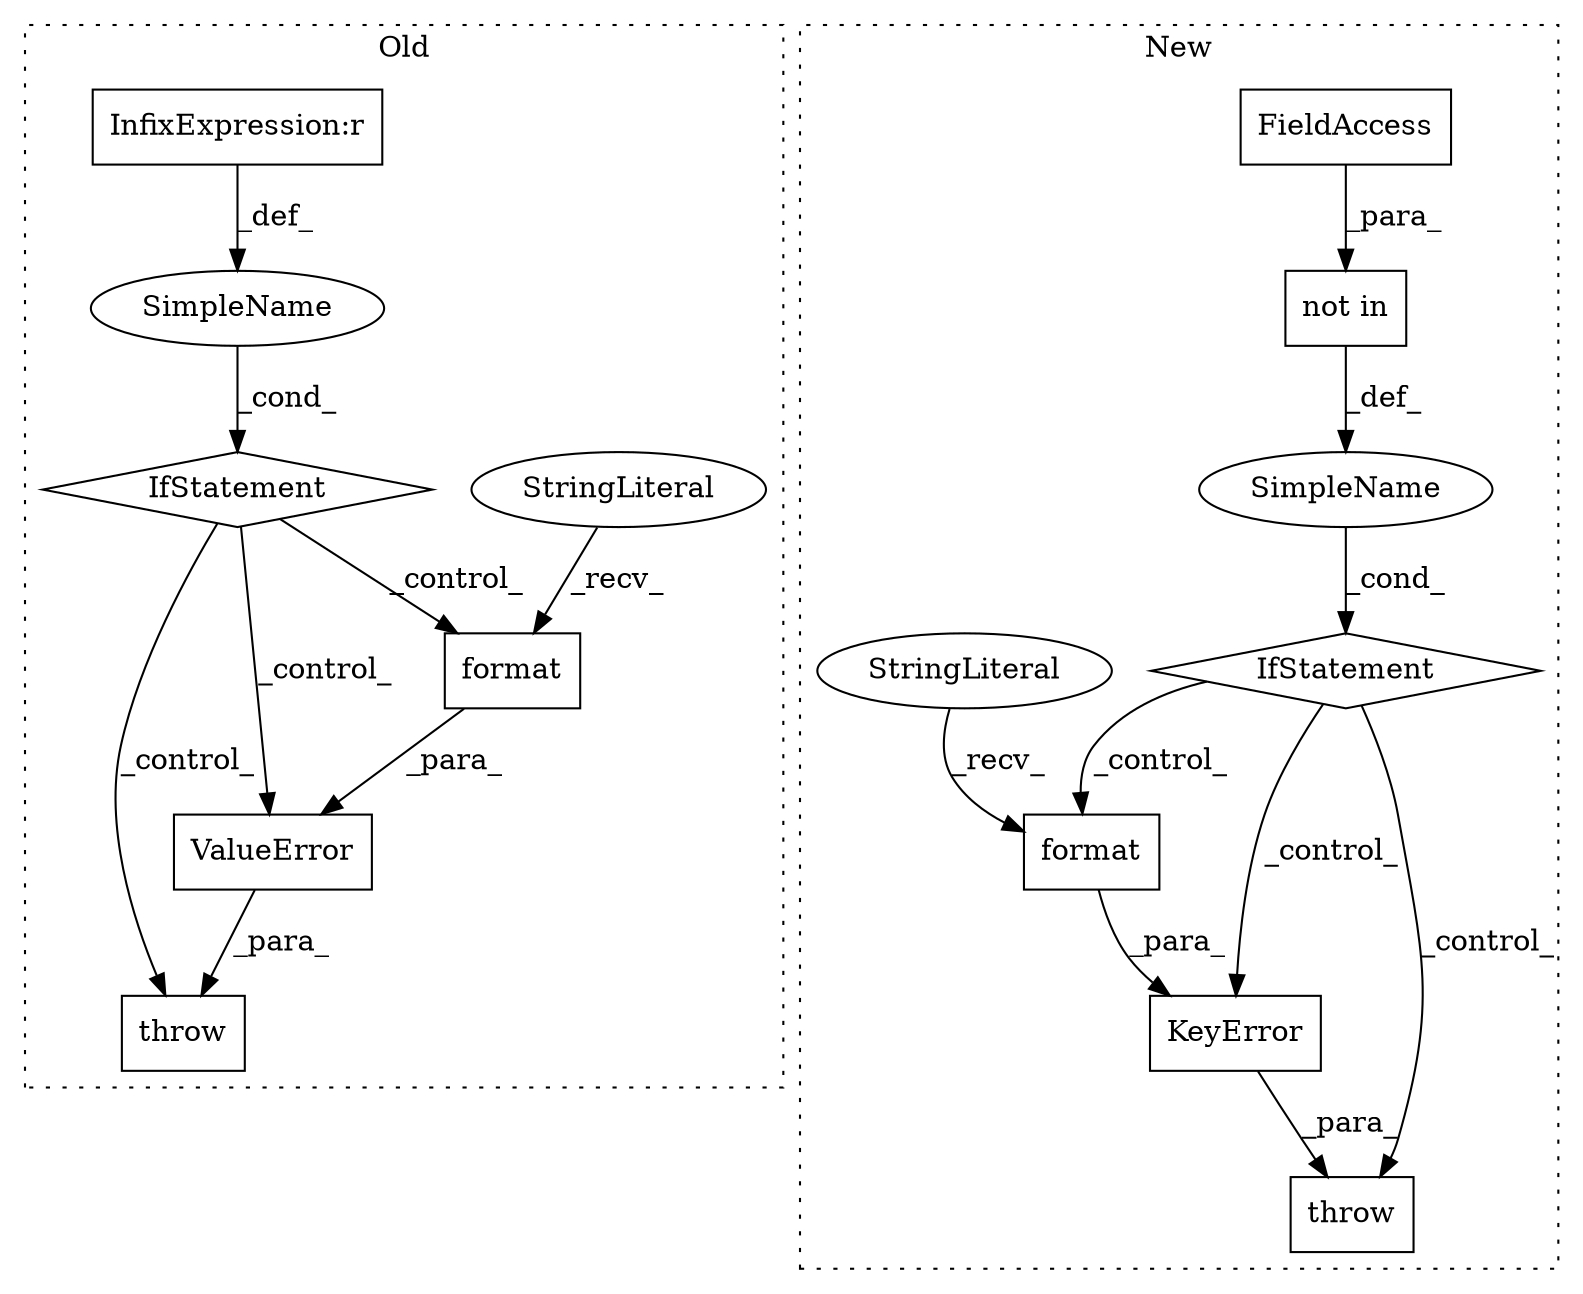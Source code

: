 digraph G {
subgraph cluster0 {
1 [label="IfStatement" a="25" s="4524,4592" l="4,2" shape="diamond"];
10 [label="ValueError" a="32" s="4608,4781" l="11,1" shape="box"];
11 [label="format" a="32" s="4734,4780" l="7,1" shape="box"];
12 [label="SimpleName" a="42" s="" l="" shape="ellipse"];
13 [label="StringLiteral" a="45" s="4619" l="114" shape="ellipse"];
14 [label="InfixExpression:r" a="27" s="4541" l="4" shape="box"];
15 [label="throw" a="53" s="4602" l="6" shape="box"];
label = "Old";
style="dotted";
}
subgraph cluster1 {
2 [label="KeyError" a="32" s="5061,5113" l="9,1" shape="box"];
3 [label="throw" a="53" s="5055" l="6" shape="box"];
4 [label="SimpleName" a="42" s="" l="" shape="ellipse"];
5 [label="IfStatement" a="25" s="5006,5045" l="8,2" shape="diamond"];
6 [label="not in" a="108" s="5014" l="31" shape="box"];
7 [label="FieldAccess" a="22" s="5027" l="18" shape="box"];
8 [label="format" a="32" s="5100,5112" l="7,1" shape="box"];
9 [label="StringLiteral" a="45" s="5070" l="29" shape="ellipse"];
label = "New";
style="dotted";
}
1 -> 15 [label="_control_"];
1 -> 11 [label="_control_"];
1 -> 10 [label="_control_"];
2 -> 3 [label="_para_"];
4 -> 5 [label="_cond_"];
5 -> 3 [label="_control_"];
5 -> 8 [label="_control_"];
5 -> 2 [label="_control_"];
6 -> 4 [label="_def_"];
7 -> 6 [label="_para_"];
8 -> 2 [label="_para_"];
9 -> 8 [label="_recv_"];
10 -> 15 [label="_para_"];
11 -> 10 [label="_para_"];
12 -> 1 [label="_cond_"];
13 -> 11 [label="_recv_"];
14 -> 12 [label="_def_"];
}